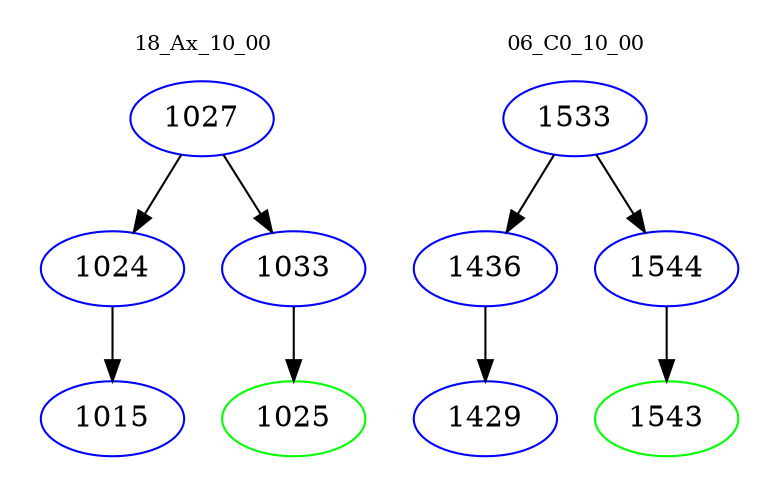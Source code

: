 digraph{
subgraph cluster_0 {
color = white
label = "18_Ax_10_00";
fontsize=10;
T0_1027 [label="1027", color="blue"]
T0_1027 -> T0_1024 [color="black"]
T0_1024 [label="1024", color="blue"]
T0_1024 -> T0_1015 [color="black"]
T0_1015 [label="1015", color="blue"]
T0_1027 -> T0_1033 [color="black"]
T0_1033 [label="1033", color="blue"]
T0_1033 -> T0_1025 [color="black"]
T0_1025 [label="1025", color="green"]
}
subgraph cluster_1 {
color = white
label = "06_C0_10_00";
fontsize=10;
T1_1533 [label="1533", color="blue"]
T1_1533 -> T1_1436 [color="black"]
T1_1436 [label="1436", color="blue"]
T1_1436 -> T1_1429 [color="black"]
T1_1429 [label="1429", color="blue"]
T1_1533 -> T1_1544 [color="black"]
T1_1544 [label="1544", color="blue"]
T1_1544 -> T1_1543 [color="black"]
T1_1543 [label="1543", color="green"]
}
}
